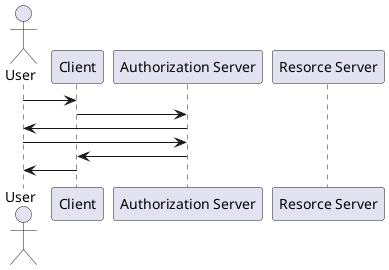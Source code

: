 @startuml implicit
actor "User"
participant "Client" as C
participant "Authorization Server" as AS
participant "Resorce Server" as RS

"User" -> C
C -> AS
AS -> "User"
"User" -> AS
AS -> C
C -> "User"

@enduml
